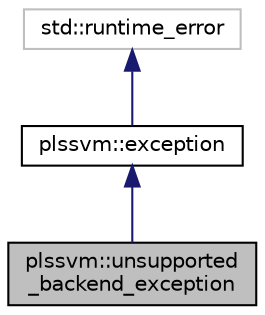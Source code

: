 digraph "plssvm::unsupported_backend_exception"
{
 // LATEX_PDF_SIZE
  edge [fontname="Helvetica",fontsize="10",labelfontname="Helvetica",labelfontsize="10"];
  node [fontname="Helvetica",fontsize="10",shape=record];
  Node1 [label="plssvm::unsupported\l_backend_exception",height=0.2,width=0.4,color="black", fillcolor="grey75", style="filled", fontcolor="black",tooltip="Exception type thrown if the requested backend is not supported on the target machine."];
  Node2 -> Node1 [dir="back",color="midnightblue",fontsize="10",style="solid",fontname="Helvetica"];
  Node2 [label="plssvm::exception",height=0.2,width=0.4,color="black", fillcolor="white", style="filled",URL="$classplssvm_1_1exception.html",tooltip="Base class for all custom exception types. Forwards its message to std::runtime_error and saves the e..."];
  Node3 -> Node2 [dir="back",color="midnightblue",fontsize="10",style="solid",fontname="Helvetica"];
  Node3 [label="std::runtime_error",height=0.2,width=0.4,color="grey75", fillcolor="white", style="filled",tooltip=" "];
}
